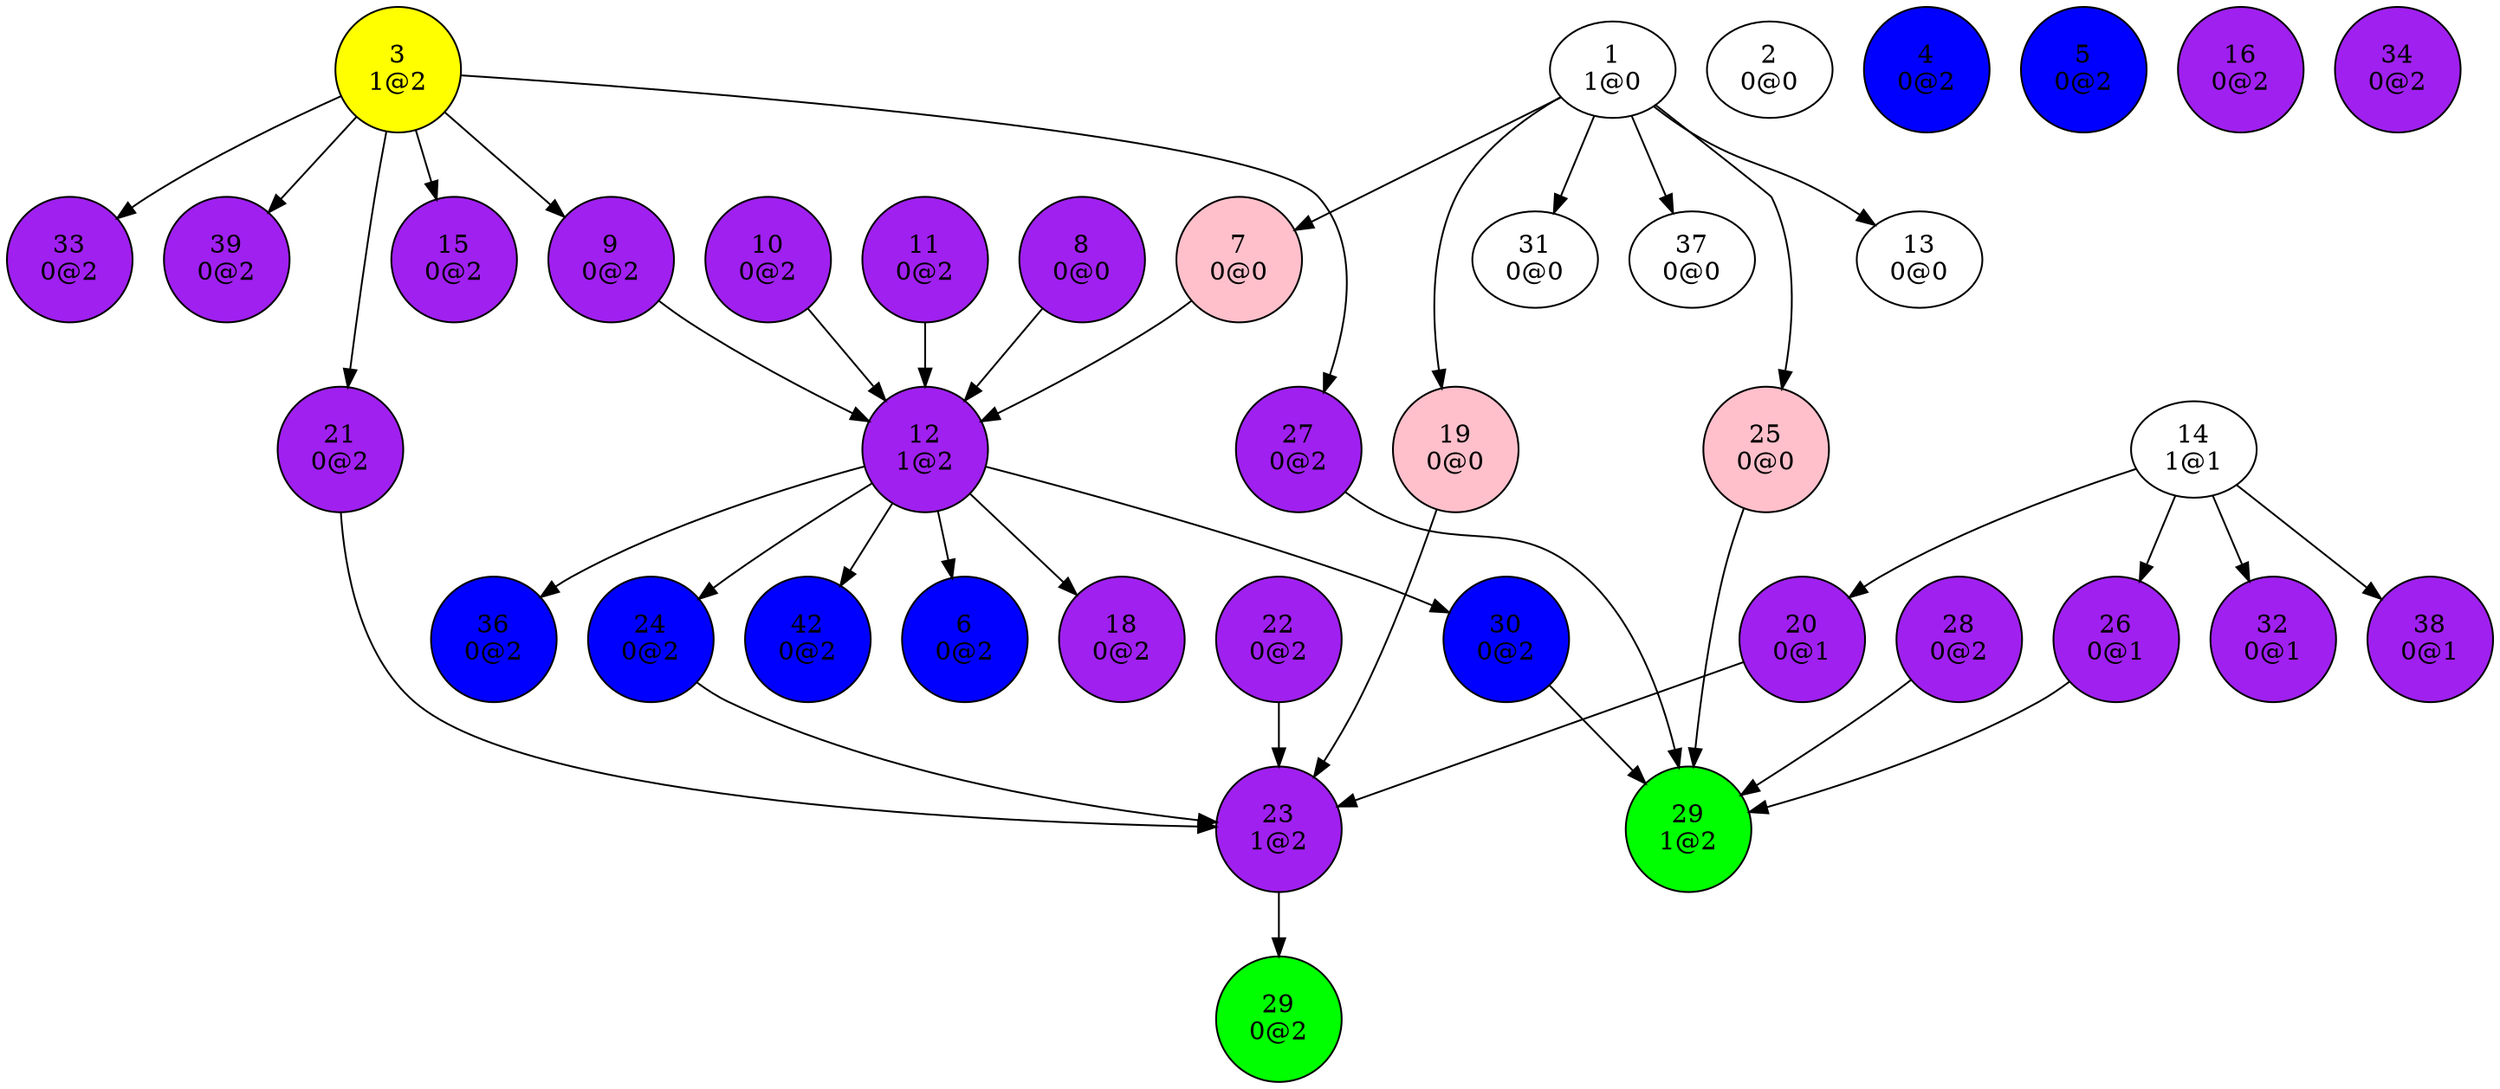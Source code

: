 digraph {
"1
1@0"->"7
0@0";
"1
1@0"->"13
0@0";
"1
1@0"->"19
0@0";
"1
1@0"->"25
0@0";
"1
1@0"->"31
0@0";
"1
1@0"->"37
0@0";
"2
0@0";
"3
1@2"->"9
0@2";
"3
1@2"->"15
0@2";
"3
1@2"->"21
0@2";
"3
1@2"->"27
0@2";
"3
1@2"->"33
0@2";
"3
1@2"->"39
0@2";
"4
0@2";
"5
0@2";
"6
0@2";
"7
0@0"->"12
1@2";
"8
0@0"->"12
1@2";
"9
0@2"->"12
1@2";
"10
0@2"->"12
1@2";
"11
0@2"->"12
1@2";
"12
1@2"->"6
0@2";
"12
1@2"->"18
0@2";
"12
1@2"->"24
0@2";
"12
1@2"->"30
0@2";
"12
1@2"->"36
0@2";
"12
1@2"->"42
0@2";
"13
0@0";
"14
1@1"->"20
0@1";
"14
1@1"->"26
0@1";
"14
1@1"->"32
0@1";
"14
1@1"->"38
0@1";
"15
0@2";
"16
0@2";
"18
0@2";
"19
0@0"->"23
1@2";
"20
0@1"->"23
1@2";
"21
0@2"->"23
1@2";
"22
0@2"->"23
1@2";
"23
1@2"->"29
0@2";
"24
0@2"->"23
1@2";
"25
0@0"->"29
1@2";
"26
0@1"->"29
1@2";
"27
0@2"->"29
1@2";
"28
0@2"->"29
1@2";
"29
0@2";
"29
1@2";
"30
0@2"->"29
1@2";
"31
0@0";
"32
0@1";
"33
0@2";
"34
0@2";
"36
0@2";
"37
0@0";
"38
0@1";
"39
0@2";
"42
0@2";
"3
1@2"[shape=circle, style=filled, fillcolor=yellow];
"4
0@2"[shape=circle, style=filled, fillcolor=blue];
"5
0@2"[shape=circle, style=filled, fillcolor=blue];
"6
0@2"[shape=circle, style=filled, fillcolor=blue];
"7
0@0"[shape=circle, style=filled, fillcolor=pink];
"8
0@0"[shape=circle, style=filled, fillcolor=purple];
"9
0@2"[shape=circle, style=filled, fillcolor=purple];
"10
0@2"[shape=circle, style=filled, fillcolor=purple];
"11
0@2"[shape=circle, style=filled, fillcolor=purple];
"12
1@2"[shape=circle, style=filled, fillcolor=purple];
"15
0@2"[shape=circle, style=filled, fillcolor=purple];
"16
0@2"[shape=circle, style=filled, fillcolor=purple];
"18
0@2"[shape=circle, style=filled, fillcolor=purple];
"19
0@0"[shape=circle, style=filled, fillcolor=pink];
"20
0@1"[shape=circle, style=filled, fillcolor=purple];
"21
0@2"[shape=circle, style=filled, fillcolor=purple];
"22
0@2"[shape=circle, style=filled, fillcolor=purple];
"23
1@2"[shape=circle, style=filled, fillcolor=purple];
"24
0@2"[shape=circle, style=filled, fillcolor=blue];
"25
0@0"[shape=circle, style=filled, fillcolor=pink];
"26
0@1"[shape=circle, style=filled, fillcolor=purple];
"27
0@2"[shape=circle, style=filled, fillcolor=purple];
"28
0@2"[shape=circle, style=filled, fillcolor=purple];
"29
0@2"[shape=circle, style=filled, fillcolor=green];
"29
1@2"[shape=circle, style=filled, fillcolor=green];
"30
0@2"[shape=circle, style=filled, fillcolor=blue];
"32
0@1"[shape=circle, style=filled, fillcolor=purple];
"33
0@2"[shape=circle, style=filled, fillcolor=purple];
"34
0@2"[shape=circle, style=filled, fillcolor=purple];
"36
0@2"[shape=circle, style=filled, fillcolor=blue];
"38
0@1"[shape=circle, style=filled, fillcolor=purple];
"39
0@2"[shape=circle, style=filled, fillcolor=purple];
"42
0@2"[shape=circle, style=filled, fillcolor=blue];
}